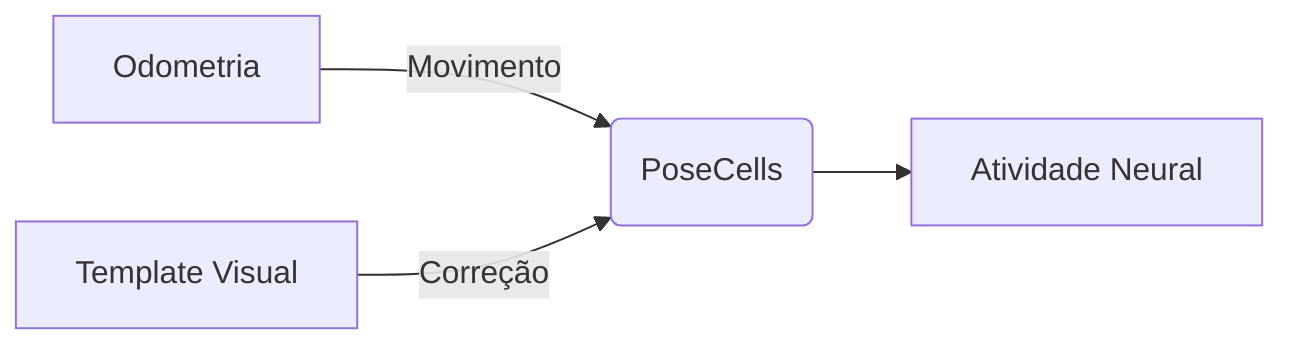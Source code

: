 graph LR
A[Odometria] -->|Movimento| B(PoseCells)
C[Template Visual] -->|Correção| B
B --> D[Atividade Neural]